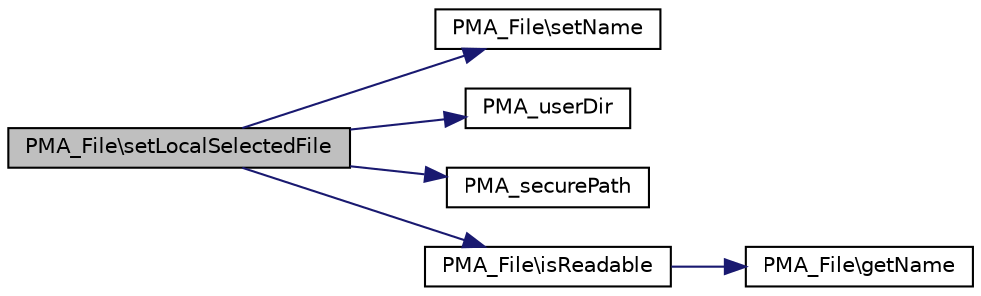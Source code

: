 digraph G
{
  edge [fontname="Helvetica",fontsize="10",labelfontname="Helvetica",labelfontsize="10"];
  node [fontname="Helvetica",fontsize="10",shape=record];
  rankdir="LR";
  Node1 [label="PMA_File\\setLocalSelectedFile",height=0.2,width=0.4,color="black", fillcolor="grey75", style="filled" fontcolor="black"];
  Node1 -> Node2 [color="midnightblue",fontsize="10",style="solid",fontname="Helvetica"];
  Node2 [label="PMA_File\\setName",height=0.2,width=0.4,color="black", fillcolor="white", style="filled",URL="$classPMA__File.html#ae7bc017334deee65c427f60f6495d3e3",tooltip="accessor"];
  Node1 -> Node3 [color="midnightblue",fontsize="10",style="solid",fontname="Helvetica"];
  Node3 [label="PMA_userDir",height=0.2,width=0.4,color="black", fillcolor="white", style="filled",URL="$common_8lib_8php.html#a716bdc8bd710a47b56967ec5a365b7d5",tooltip="replaces u in given path with current user name"];
  Node1 -> Node4 [color="midnightblue",fontsize="10",style="solid",fontname="Helvetica"];
  Node4 [label="PMA_securePath",height=0.2,width=0.4,color="black", fillcolor="white", style="filled",URL="$core_8lib_8php.html#aca40f985a4bb31c341e876417106c644",tooltip="Removes insecure parts in a path; used before include() or require() when a part of the path comes fr..."];
  Node1 -> Node5 [color="midnightblue",fontsize="10",style="solid",fontname="Helvetica"];
  Node5 [label="PMA_File\\isReadable",height=0.2,width=0.4,color="black", fillcolor="white", style="filled",URL="$classPMA__File.html#a66439d7a4db6c94e0b1435c5d52f94ad",tooltip="public"];
  Node5 -> Node6 [color="midnightblue",fontsize="10",style="solid",fontname="Helvetica"];
  Node6 [label="PMA_File\\getName",height=0.2,width=0.4,color="black", fillcolor="white", style="filled",URL="$classPMA__File.html#afab9c410d91bf9ceb59cb2aa58fc8e6d",tooltip="accessor"];
}
